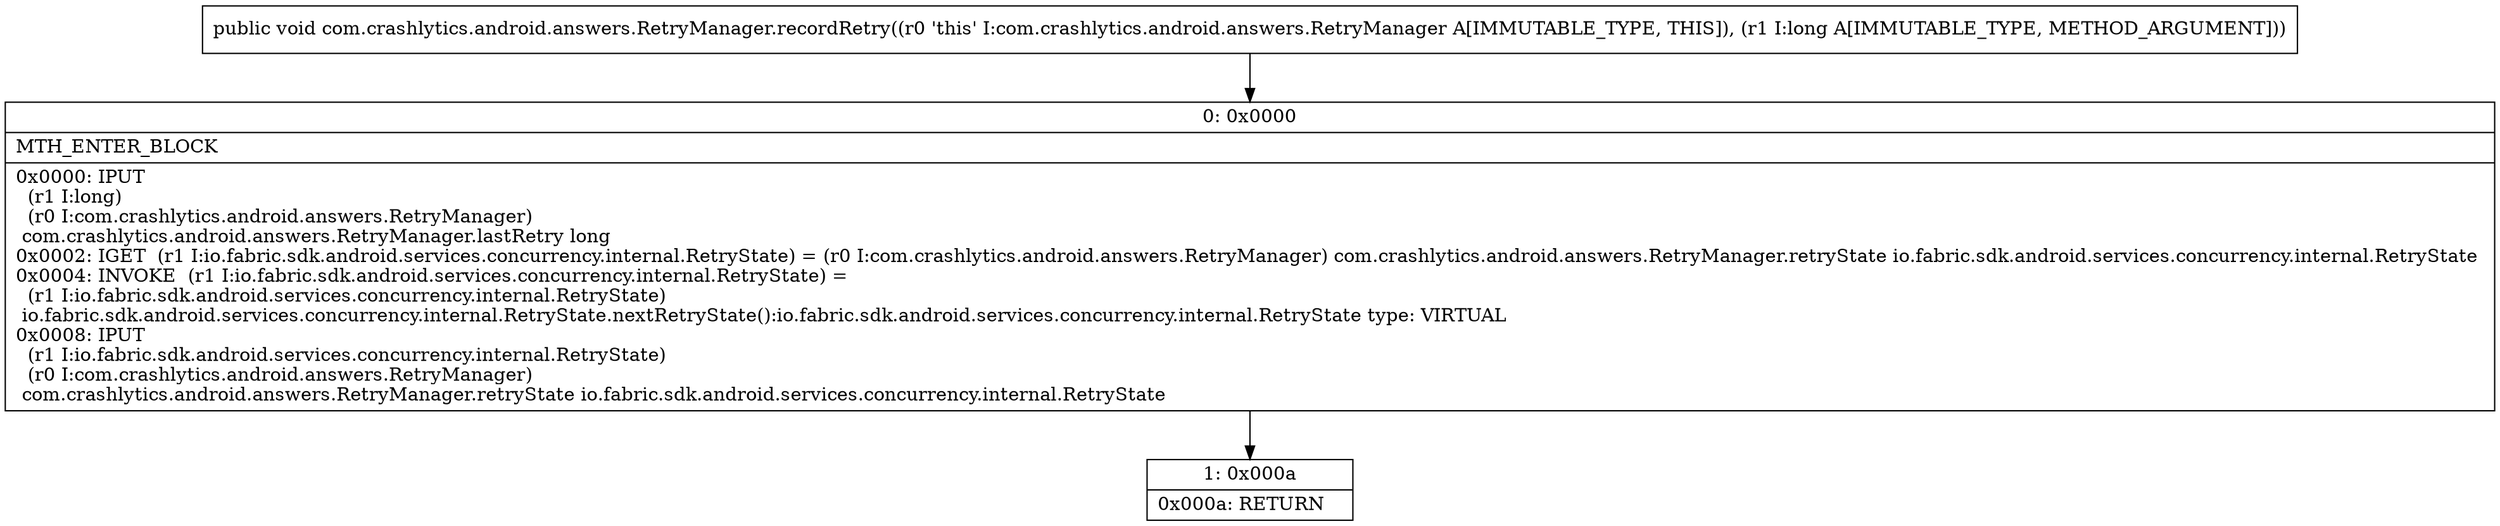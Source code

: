 digraph "CFG forcom.crashlytics.android.answers.RetryManager.recordRetry(J)V" {
Node_0 [shape=record,label="{0\:\ 0x0000|MTH_ENTER_BLOCK\l|0x0000: IPUT  \l  (r1 I:long)\l  (r0 I:com.crashlytics.android.answers.RetryManager)\l com.crashlytics.android.answers.RetryManager.lastRetry long \l0x0002: IGET  (r1 I:io.fabric.sdk.android.services.concurrency.internal.RetryState) = (r0 I:com.crashlytics.android.answers.RetryManager) com.crashlytics.android.answers.RetryManager.retryState io.fabric.sdk.android.services.concurrency.internal.RetryState \l0x0004: INVOKE  (r1 I:io.fabric.sdk.android.services.concurrency.internal.RetryState) = \l  (r1 I:io.fabric.sdk.android.services.concurrency.internal.RetryState)\l io.fabric.sdk.android.services.concurrency.internal.RetryState.nextRetryState():io.fabric.sdk.android.services.concurrency.internal.RetryState type: VIRTUAL \l0x0008: IPUT  \l  (r1 I:io.fabric.sdk.android.services.concurrency.internal.RetryState)\l  (r0 I:com.crashlytics.android.answers.RetryManager)\l com.crashlytics.android.answers.RetryManager.retryState io.fabric.sdk.android.services.concurrency.internal.RetryState \l}"];
Node_1 [shape=record,label="{1\:\ 0x000a|0x000a: RETURN   \l}"];
MethodNode[shape=record,label="{public void com.crashlytics.android.answers.RetryManager.recordRetry((r0 'this' I:com.crashlytics.android.answers.RetryManager A[IMMUTABLE_TYPE, THIS]), (r1 I:long A[IMMUTABLE_TYPE, METHOD_ARGUMENT])) }"];
MethodNode -> Node_0;
Node_0 -> Node_1;
}

